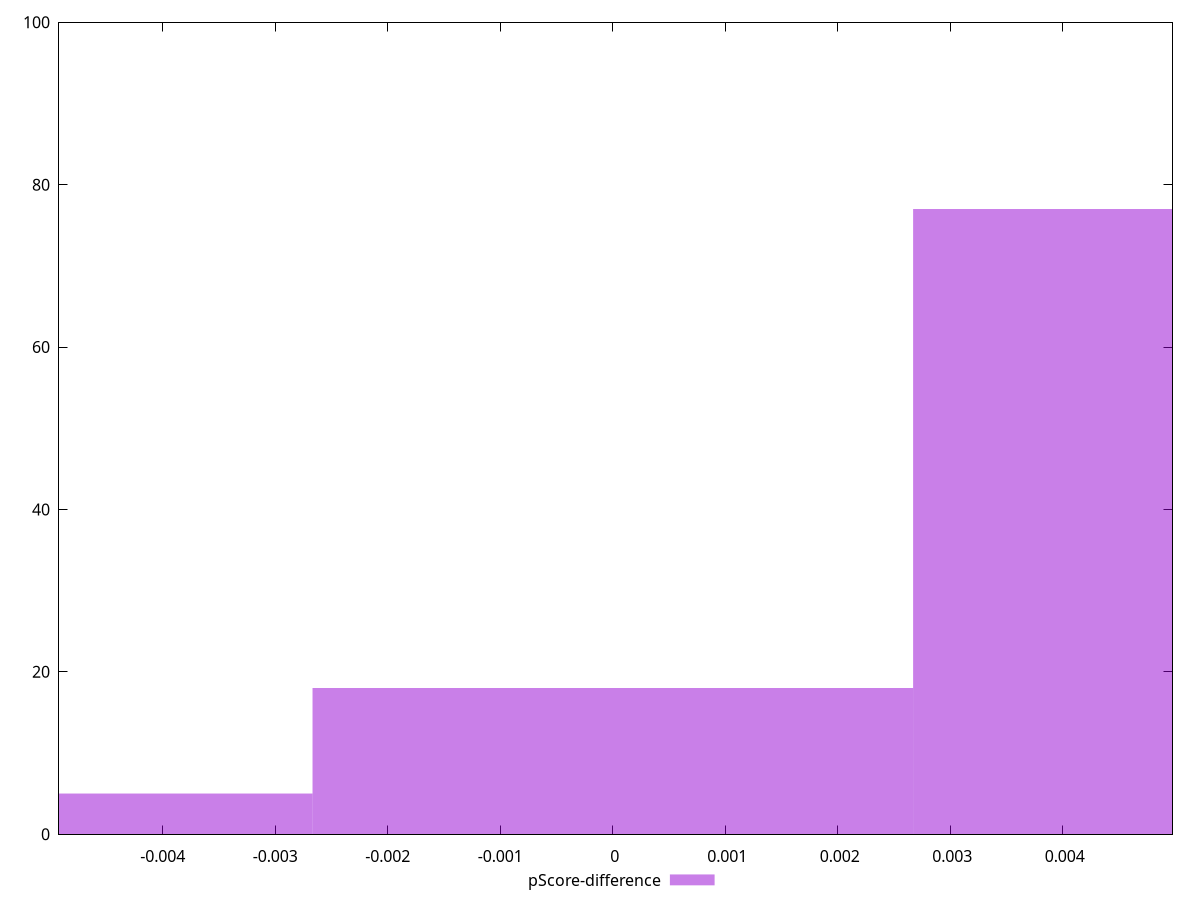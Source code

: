 reset

$pScoreDifference <<EOF
0.005338784698353369 77
0 18
-0.005338784698353369 5
EOF

set key outside below
set boxwidth 0.005338784698353369
set xrange [-0.0049230364116820136:0.0049751408450826595]
set yrange [0:100]
set trange [0:100]
set style fill transparent solid 0.5 noborder
set terminal svg size 640, 490 enhanced background rgb 'white'
set output "report/report_00029_2021-02-24T13-36-40.390Z/uses-long-cache-ttl/samples/agenda/pScore-difference/histogram.svg"

plot $pScoreDifference title "pScore-difference" with boxes

reset
